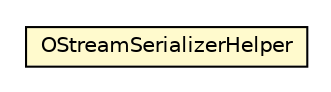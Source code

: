 #!/usr/local/bin/dot
#
# Class diagram 
# Generated by UMLGraph version R5_6-24-gf6e263 (http://www.umlgraph.org/)
#

digraph G {
	edge [fontname="Helvetica",fontsize=10,labelfontname="Helvetica",labelfontsize=10];
	node [fontname="Helvetica",fontsize=10,shape=plaintext];
	nodesep=0.25;
	ranksep=0.5;
	// com.orientechnologies.orient.core.serialization.serializer.stream.OStreamSerializerHelper
	c4077539 [label=<<table title="com.orientechnologies.orient.core.serialization.serializer.stream.OStreamSerializerHelper" border="0" cellborder="1" cellspacing="0" cellpadding="2" port="p" bgcolor="lemonChiffon" href="./OStreamSerializerHelper.html">
		<tr><td><table border="0" cellspacing="0" cellpadding="1">
<tr><td align="center" balign="center"> OStreamSerializerHelper </td></tr>
		</table></td></tr>
		</table>>, URL="./OStreamSerializerHelper.html", fontname="Helvetica", fontcolor="black", fontsize=10.0];
}

